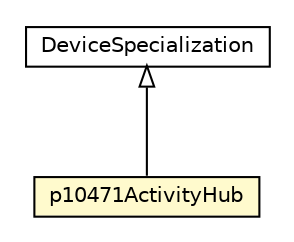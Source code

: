#!/usr/local/bin/dot
#
# Class diagram 
# Generated by UMLGraph version R5_6-24-gf6e263 (http://www.umlgraph.org/)
#

digraph G {
	edge [fontname="Helvetica",fontsize=10,labelfontname="Helvetica",labelfontsize=10];
	node [fontname="Helvetica",fontsize=10,shape=plaintext];
	nodesep=0.25;
	ranksep=0.5;
	// org.universAAL.lddi.lib.ieeex73std.x73.p104zz.p10471ActivityHub
	c330750 [label=<<table title="org.universAAL.lddi.lib.ieeex73std.x73.p104zz.p10471ActivityHub" border="0" cellborder="1" cellspacing="0" cellpadding="2" port="p" bgcolor="lemonChiffon" href="./p10471ActivityHub.html">
		<tr><td><table border="0" cellspacing="0" cellpadding="1">
<tr><td align="center" balign="center"> p10471ActivityHub </td></tr>
		</table></td></tr>
		</table>>, URL="./p10471ActivityHub.html", fontname="Helvetica", fontcolor="black", fontsize=10.0];
	// org.universAAL.lddi.lib.ieeex73std.x73.p104zz.DeviceSpecialization
	c330752 [label=<<table title="org.universAAL.lddi.lib.ieeex73std.x73.p104zz.DeviceSpecialization" border="0" cellborder="1" cellspacing="0" cellpadding="2" port="p" href="./DeviceSpecialization.html">
		<tr><td><table border="0" cellspacing="0" cellpadding="1">
<tr><td align="center" balign="center"> DeviceSpecialization </td></tr>
		</table></td></tr>
		</table>>, URL="./DeviceSpecialization.html", fontname="Helvetica", fontcolor="black", fontsize=10.0];
	//org.universAAL.lddi.lib.ieeex73std.x73.p104zz.p10471ActivityHub extends org.universAAL.lddi.lib.ieeex73std.x73.p104zz.DeviceSpecialization
	c330752:p -> c330750:p [dir=back,arrowtail=empty];
}

